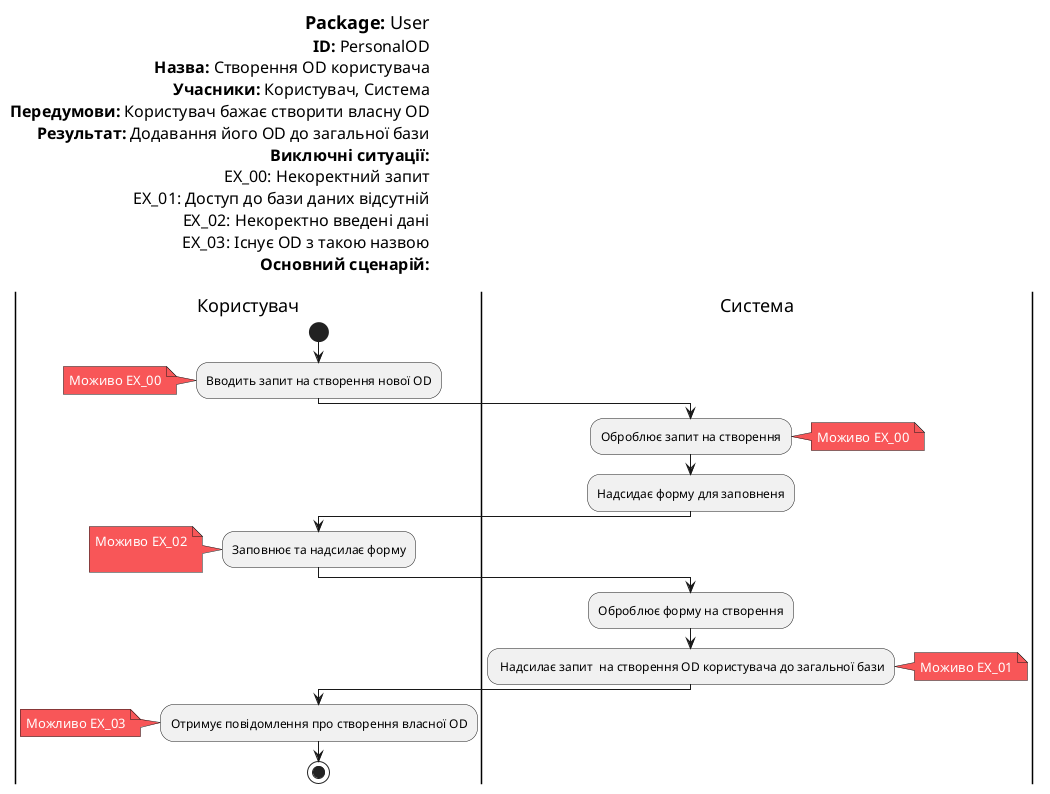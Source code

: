 @startuml PersonalOD

skinparam	shadowing false
skinparam Note {
	BackgroundColor #f85658
	FontColor #ffffff
}
left header
<font color=000 size=18><b>Package:</b> User
<font color=000 size=16><b>ID:</b> PersonalOD
<font color=000 size=16><b>Назва:</b> Створення OD користувача
<font color=000 size=16><b>Учасники:</b> Користувач, Система
<font color=000 size=16><b>Передумови:</b> Користувач бажає створити власну OD
<font color=000 size=16><b>Результат:</b> Додавання його OD до загальної бази
<font color=000 size=16><b>Виключні ситуації:</b>
<font color=000 size=16>EX_00: Некоректний запит
<font color=000 size=16>EX_01: Доступ до бази даних відсутній
<font color=000 size=16>EX_02: Некоректно введені дані
<font color=000 size=16>EX_03: Існує OD з такою назвою
<font color=000 size=16><b>Основний сценарій:</b>

end header

|Користувач|
start
:Вводить запит на створення нової OD;
note left
	Моживо ЕХ_00
end note

|Система|
:Оброблює запит на створення;
note right
	Моживо ЕХ_00
end note

|Система|
:Надсидає форму для заповненя;

|Користувач|
:Заповнює та надсилає форму;
note left
	Моживо ЕХ_02

end note

|Система|
:Оброблює форму на створення;
: Надсилає запит  на створення OD користувача до загальної бази;
note right
	Моживо ЕХ_01
end note

|Користувач|
:Отримує повідомлення про створення власної OD;
note left
Можливо ЕХ_03
end note

stop;

@enduml
